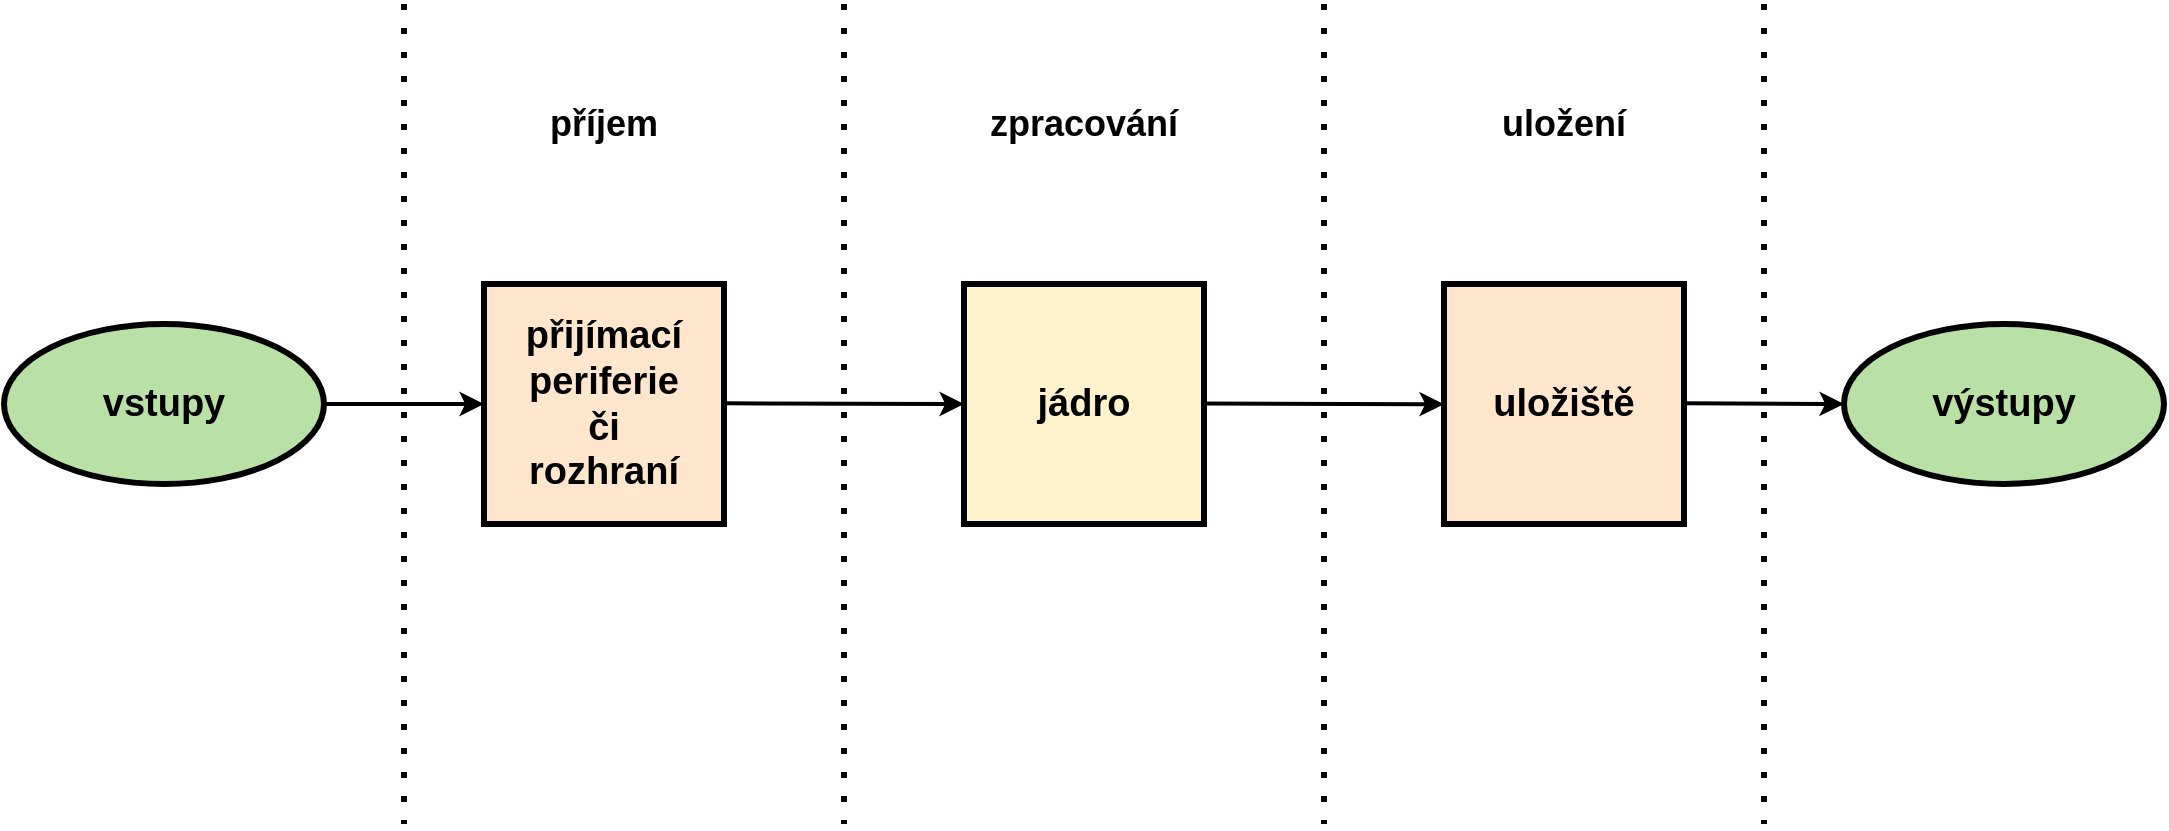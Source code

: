 <mxfile version="26.2.2">
  <diagram name="Page-1" id="QmSCu3KC_JpULPYJjFtF">
    <mxGraphModel dx="1428" dy="841" grid="1" gridSize="10" guides="1" tooltips="1" connect="1" arrows="1" fold="1" page="1" pageScale="1" pageWidth="1169" pageHeight="827" math="0" shadow="0">
      <root>
        <mxCell id="0" />
        <mxCell id="1" parent="0" />
        <mxCell id="FvIDWgbvENPM9K7YVrTW-2" value="" style="ellipse;whiteSpace=wrap;html=1;fillColor=#B9E0A5;strokeColor=#000000;strokeWidth=3;" parent="1" vertex="1">
          <mxGeometry x="40" y="360" width="160" height="80" as="geometry" />
        </mxCell>
        <mxCell id="FvIDWgbvENPM9K7YVrTW-4" value="&lt;font style=&quot;font-size: 19px;&quot;&gt;&lt;b style=&quot;&quot;&gt;vstupy&lt;/b&gt;&lt;/font&gt;" style="text;html=1;align=center;verticalAlign=middle;whiteSpace=wrap;rounded=0;" parent="1" vertex="1">
          <mxGeometry x="80" y="380" width="80" height="40" as="geometry" />
        </mxCell>
        <mxCell id="FvIDWgbvENPM9K7YVrTW-5" value="" style="rounded=0;whiteSpace=wrap;html=1;fillColor=#ffe6cc;strokeColor=#000000;strokeWidth=3;" parent="1" vertex="1">
          <mxGeometry x="280" y="340" width="120" height="120" as="geometry" />
        </mxCell>
        <mxCell id="FvIDWgbvENPM9K7YVrTW-6" value="&lt;b&gt;&lt;font style=&quot;font-size: 19px;&quot;&gt;přijímací&lt;/font&gt;&lt;/b&gt;&lt;div&gt;&lt;span style=&quot;font-size: 19px;&quot;&gt;&lt;b&gt;periferie&lt;/b&gt;&lt;/span&gt;&lt;/div&gt;&lt;div&gt;&lt;span style=&quot;background-color: transparent; color: light-dark(rgb(0, 0, 0), rgb(255, 255, 255));&quot;&gt;&lt;b&gt;&lt;font style=&quot;font-size: 19px;&quot;&gt;či&lt;/font&gt;&lt;/b&gt;&lt;/span&gt;&lt;/div&gt;&lt;div&gt;&lt;span style=&quot;background-color: transparent; color: light-dark(rgb(0, 0, 0), rgb(255, 255, 255));&quot;&gt;&lt;b&gt;&lt;font style=&quot;font-size: 19px;&quot;&gt;rozhraní&lt;/font&gt;&lt;/b&gt;&lt;/span&gt;&lt;/div&gt;" style="text;html=1;align=center;verticalAlign=middle;whiteSpace=wrap;rounded=0;" parent="1" vertex="1">
          <mxGeometry x="290" y="375" width="100" height="50" as="geometry" />
        </mxCell>
        <mxCell id="FvIDWgbvENPM9K7YVrTW-7" value="" style="rounded=0;whiteSpace=wrap;html=1;fillColor=#fff2cc;strokeColor=#000000;strokeWidth=3;" parent="1" vertex="1">
          <mxGeometry x="520" y="340" width="120" height="120" as="geometry" />
        </mxCell>
        <mxCell id="FvIDWgbvENPM9K7YVrTW-8" value="&lt;font style=&quot;font-size: 19px;&quot;&gt;&lt;b style=&quot;&quot;&gt;jádro&lt;/b&gt;&lt;/font&gt;" style="text;html=1;align=center;verticalAlign=middle;whiteSpace=wrap;rounded=0;" parent="1" vertex="1">
          <mxGeometry x="530" y="375" width="100" height="50" as="geometry" />
        </mxCell>
        <mxCell id="FvIDWgbvENPM9K7YVrTW-9" value="" style="endArrow=classic;html=1;rounded=0;entryX=0;entryY=0.5;entryDx=0;entryDy=0;strokeWidth=2;" parent="1" target="FvIDWgbvENPM9K7YVrTW-5" edge="1">
          <mxGeometry width="50" height="50" relative="1" as="geometry">
            <mxPoint x="200" y="400" as="sourcePoint" />
            <mxPoint x="250" y="350" as="targetPoint" />
          </mxGeometry>
        </mxCell>
        <mxCell id="FvIDWgbvENPM9K7YVrTW-10" value="" style="endArrow=classic;html=1;rounded=0;entryX=0;entryY=0.5;entryDx=0;entryDy=0;strokeWidth=2;" parent="1" target="FvIDWgbvENPM9K7YVrTW-7" edge="1">
          <mxGeometry width="50" height="50" relative="1" as="geometry">
            <mxPoint x="400" y="399.66" as="sourcePoint" />
            <mxPoint x="480" y="399.66" as="targetPoint" />
          </mxGeometry>
        </mxCell>
        <mxCell id="FvIDWgbvENPM9K7YVrTW-11" value="" style="rounded=0;whiteSpace=wrap;html=1;fillColor=#ffe6cc;strokeColor=#000000;strokeWidth=3;" parent="1" vertex="1">
          <mxGeometry x="760" y="340" width="120" height="120" as="geometry" />
        </mxCell>
        <mxCell id="FvIDWgbvENPM9K7YVrTW-12" value="&lt;font style=&quot;font-size: 19px;&quot;&gt;&lt;b style=&quot;&quot;&gt;uložiště&lt;/b&gt;&lt;/font&gt;" style="text;html=1;align=center;verticalAlign=middle;whiteSpace=wrap;rounded=0;" parent="1" vertex="1">
          <mxGeometry x="770" y="375" width="100" height="50" as="geometry" />
        </mxCell>
        <mxCell id="FvIDWgbvENPM9K7YVrTW-13" value="" style="endArrow=classic;html=1;rounded=0;entryX=0;entryY=0.5;entryDx=0;entryDy=0;strokeWidth=2;" parent="1" edge="1">
          <mxGeometry width="50" height="50" relative="1" as="geometry">
            <mxPoint x="640" y="399.76" as="sourcePoint" />
            <mxPoint x="760" y="400.1" as="targetPoint" />
          </mxGeometry>
        </mxCell>
        <mxCell id="FvIDWgbvENPM9K7YVrTW-14" value="&lt;b&gt;&lt;font style=&quot;font-size: 18px;&quot;&gt;příjem&lt;/font&gt;&lt;/b&gt;" style="text;html=1;align=center;verticalAlign=middle;whiteSpace=wrap;rounded=0;" parent="1" vertex="1">
          <mxGeometry x="300" y="240" width="80" height="40" as="geometry" />
        </mxCell>
        <mxCell id="FvIDWgbvENPM9K7YVrTW-15" value="&lt;b&gt;&lt;font style=&quot;font-size: 18px;&quot;&gt;zpracování&lt;/font&gt;&lt;/b&gt;" style="text;html=1;align=center;verticalAlign=middle;whiteSpace=wrap;rounded=0;" parent="1" vertex="1">
          <mxGeometry x="520" y="240" width="120" height="40" as="geometry" />
        </mxCell>
        <mxCell id="FvIDWgbvENPM9K7YVrTW-16" value="&lt;b&gt;&lt;font style=&quot;font-size: 18px;&quot;&gt;uložení&lt;/font&gt;&lt;/b&gt;" style="text;html=1;align=center;verticalAlign=middle;whiteSpace=wrap;rounded=0;" parent="1" vertex="1">
          <mxGeometry x="780" y="240" width="80" height="40" as="geometry" />
        </mxCell>
        <mxCell id="FvIDWgbvENPM9K7YVrTW-17" value="" style="ellipse;whiteSpace=wrap;html=1;fillColor=#B9E0A5;strokeColor=#000000;strokeWidth=3;" parent="1" vertex="1">
          <mxGeometry x="960" y="360" width="160" height="80" as="geometry" />
        </mxCell>
        <mxCell id="FvIDWgbvENPM9K7YVrTW-18" value="" style="endArrow=classic;html=1;rounded=0;strokeWidth=2;" parent="1" edge="1">
          <mxGeometry width="50" height="50" relative="1" as="geometry">
            <mxPoint x="880" y="399.58" as="sourcePoint" />
            <mxPoint x="960" y="400" as="targetPoint" />
          </mxGeometry>
        </mxCell>
        <mxCell id="FvIDWgbvENPM9K7YVrTW-25" value="&lt;font style=&quot;font-size: 19px;&quot;&gt;&lt;b style=&quot;&quot;&gt;výstupy&lt;/b&gt;&lt;/font&gt;" style="text;html=1;align=center;verticalAlign=middle;whiteSpace=wrap;rounded=0;" parent="1" vertex="1">
          <mxGeometry x="1000" y="380" width="80" height="40" as="geometry" />
        </mxCell>
        <mxCell id="FvIDWgbvENPM9K7YVrTW-26" value="" style="endArrow=none;dashed=1;html=1;dashPattern=1 3;strokeWidth=3;rounded=0;" parent="1" edge="1">
          <mxGeometry width="50" height="50" relative="1" as="geometry">
            <mxPoint x="240" y="200" as="sourcePoint" />
            <mxPoint x="240" y="610" as="targetPoint" />
          </mxGeometry>
        </mxCell>
        <mxCell id="zblnI3KwxF1kuTUBJulH-1" value="" style="endArrow=none;dashed=1;html=1;dashPattern=1 3;strokeWidth=3;rounded=0;" parent="1" edge="1">
          <mxGeometry width="50" height="50" relative="1" as="geometry">
            <mxPoint x="460" y="200" as="sourcePoint" />
            <mxPoint x="460" y="610" as="targetPoint" />
          </mxGeometry>
        </mxCell>
        <mxCell id="zblnI3KwxF1kuTUBJulH-2" value="" style="endArrow=none;dashed=1;html=1;dashPattern=1 3;strokeWidth=3;rounded=0;jumpSize=6;" parent="1" edge="1">
          <mxGeometry width="50" height="50" relative="1" as="geometry">
            <mxPoint x="700" y="200" as="sourcePoint" />
            <mxPoint x="700" y="610" as="targetPoint" />
          </mxGeometry>
        </mxCell>
        <mxCell id="zblnI3KwxF1kuTUBJulH-3" value="" style="endArrow=none;dashed=1;html=1;dashPattern=1 3;strokeWidth=3;rounded=0;" parent="1" edge="1">
          <mxGeometry width="50" height="50" relative="1" as="geometry">
            <mxPoint x="920" y="200" as="sourcePoint" />
            <mxPoint x="920" y="610" as="targetPoint" />
          </mxGeometry>
        </mxCell>
      </root>
    </mxGraphModel>
  </diagram>
</mxfile>
